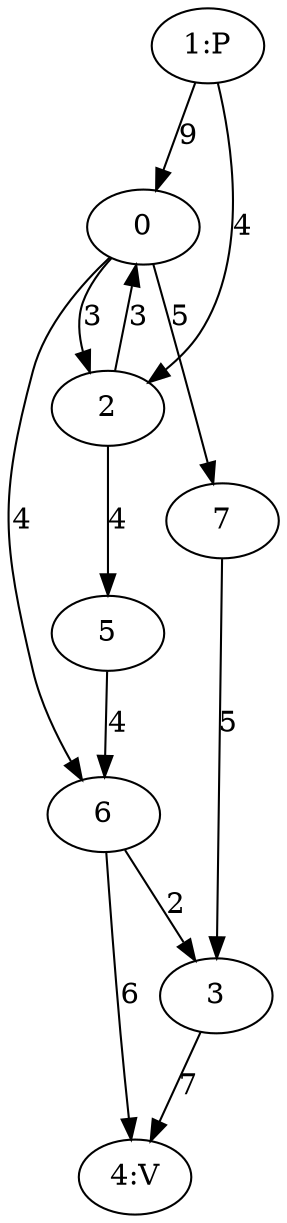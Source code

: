 digraph {
0 -> 2[label="3"];
0 -> 6[label="4"];
0 -> 7[label="5"];
"1:P" -> 0[label="9"];
"1:P" -> 2[label="4"];
2 -> 0[label="3"];
2 -> 5[label="4"];
3 -> "4:V"[label="7"];
"4:V";
5 -> 6[label="4"];
6 -> 3[label="2"];
6 -> "4:V"[label="6"];
7 -> 3[label="5"];
}